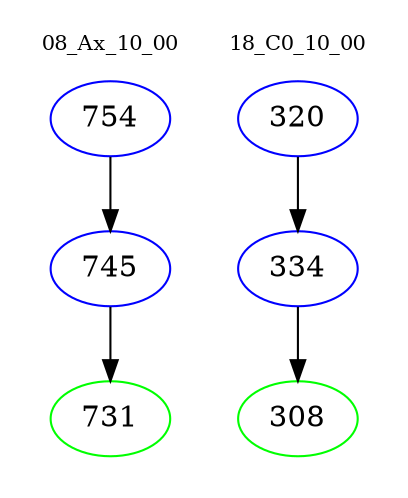 digraph{
subgraph cluster_0 {
color = white
label = "08_Ax_10_00";
fontsize=10;
T0_754 [label="754", color="blue"]
T0_754 -> T0_745 [color="black"]
T0_745 [label="745", color="blue"]
T0_745 -> T0_731 [color="black"]
T0_731 [label="731", color="green"]
}
subgraph cluster_1 {
color = white
label = "18_C0_10_00";
fontsize=10;
T1_320 [label="320", color="blue"]
T1_320 -> T1_334 [color="black"]
T1_334 [label="334", color="blue"]
T1_334 -> T1_308 [color="black"]
T1_308 [label="308", color="green"]
}
}
